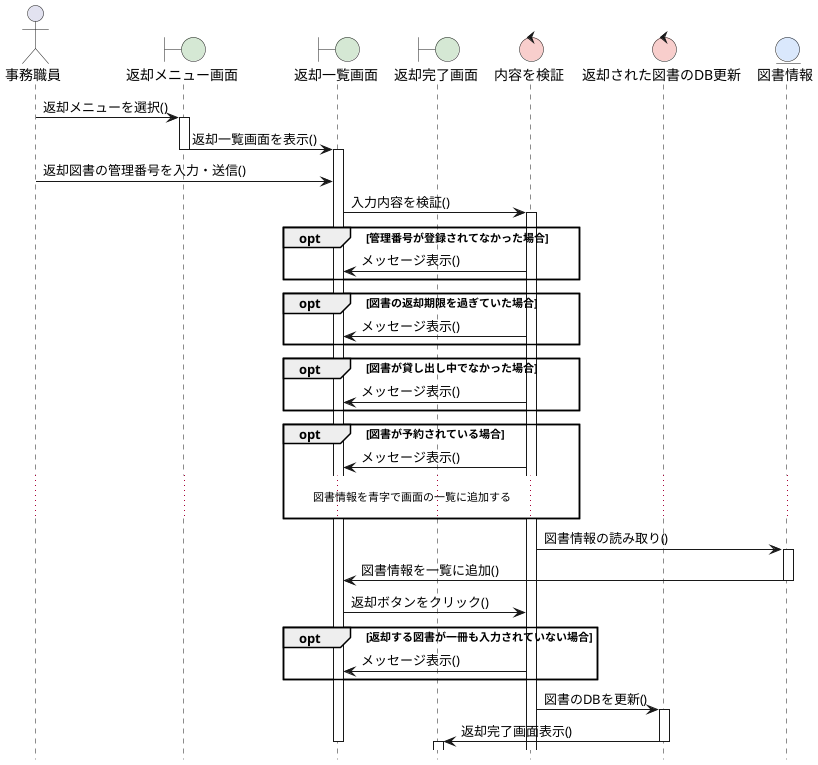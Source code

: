 @startuml 図書返却シーケンス図
hide footbox
skinparam boundaryBackgroundColor #D5E8D4
skinparam controlBackgroundColor  #F8CECC
skinparam entityBackgroundColor   #DAE8FC

actor 事務職員 as A
boundary 返却メニュー画面 as B1
boundary 返却一覧画面 as B2
boundary 返却完了画面 as B3
control 内容を検証 as C1
control 返却された図書のDB更新 as C2
entity 図書情報 as E

A -> B1: 返却メニューを選択()
activate B1

B1 -> B2: 返却一覧画面を表示()
deactivate B1
activate B2

A -> B2: 返却図書の管理番号を入力・送信()

B2 -> C1: 入力内容を検証()
activate C1

opt 管理番号が登録されてなかった場合
    C1 -> B2: メッセージ表示()
end

opt 図書の返却期限を過ぎていた場合
    C1 -> B2: メッセージ表示()
end

opt 図書が貸し出し中でなかった場合
    C1 -> B2: メッセージ表示()
end

opt 図書が予約されている場合
    C1 -> B2: メッセージ表示()
    ...図書情報を青字で画面の一覧に追加する...
end

C1 -> E:図書情報の読み取り()
activate E

E -> B2:   図書情報を一覧に追加()
deactivate E

B2 -> C1: 返却ボタンをクリック()

opt 返却する図書が一冊も入力されていない場合
    C1 -> B2: メッセージ表示()
end


C1 -> C2: 図書のDBを更新()
activate C2

C2 -> B3: 返却完了画面表示()
deactivate C2
deactivate B2
activate B3

@enduml
